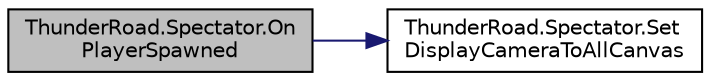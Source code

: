 digraph "ThunderRoad.Spectator.OnPlayerSpawned"
{
 // LATEX_PDF_SIZE
  edge [fontname="Helvetica",fontsize="10",labelfontname="Helvetica",labelfontsize="10"];
  node [fontname="Helvetica",fontsize="10",shape=record];
  rankdir="LR";
  Node1 [label="ThunderRoad.Spectator.On\lPlayerSpawned",height=0.2,width=0.4,color="black", fillcolor="grey75", style="filled", fontcolor="black",tooltip="Called when [player spawned]."];
  Node1 -> Node2 [color="midnightblue",fontsize="10",style="solid",fontname="Helvetica"];
  Node2 [label="ThunderRoad.Spectator.Set\lDisplayCameraToAllCanvas",height=0.2,width=0.4,color="black", fillcolor="white", style="filled",URL="$class_thunder_road_1_1_spectator.html#a15edba42b9c8a6815c3e9014801f379d",tooltip="Sets the display camera to all canvas."];
}
